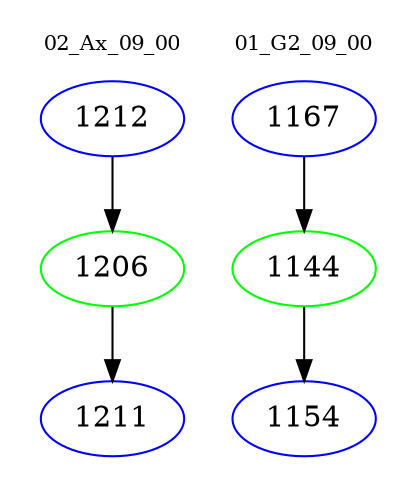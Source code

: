 digraph{
subgraph cluster_0 {
color = white
label = "02_Ax_09_00";
fontsize=10;
T0_1212 [label="1212", color="blue"]
T0_1212 -> T0_1206 [color="black"]
T0_1206 [label="1206", color="green"]
T0_1206 -> T0_1211 [color="black"]
T0_1211 [label="1211", color="blue"]
}
subgraph cluster_1 {
color = white
label = "01_G2_09_00";
fontsize=10;
T1_1167 [label="1167", color="blue"]
T1_1167 -> T1_1144 [color="black"]
T1_1144 [label="1144", color="green"]
T1_1144 -> T1_1154 [color="black"]
T1_1154 [label="1154", color="blue"]
}
}
